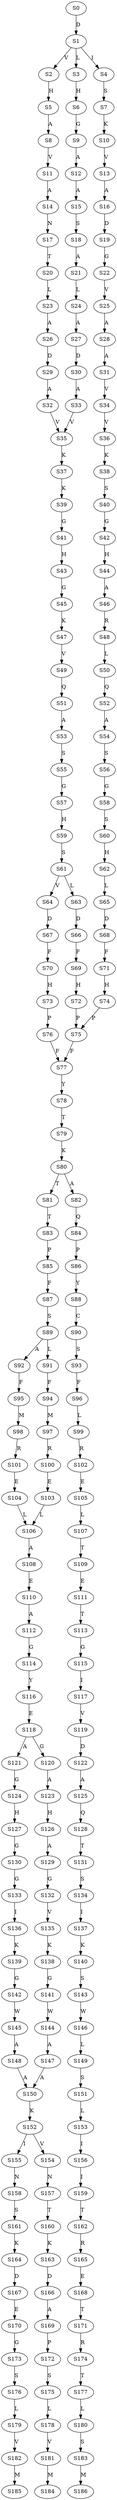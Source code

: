 strict digraph  {
	S0 -> S1 [ label = D ];
	S1 -> S2 [ label = V ];
	S1 -> S3 [ label = L ];
	S1 -> S4 [ label = I ];
	S2 -> S5 [ label = H ];
	S3 -> S6 [ label = H ];
	S4 -> S7 [ label = S ];
	S5 -> S8 [ label = A ];
	S6 -> S9 [ label = G ];
	S7 -> S10 [ label = K ];
	S8 -> S11 [ label = V ];
	S9 -> S12 [ label = A ];
	S10 -> S13 [ label = V ];
	S11 -> S14 [ label = A ];
	S12 -> S15 [ label = A ];
	S13 -> S16 [ label = A ];
	S14 -> S17 [ label = N ];
	S15 -> S18 [ label = S ];
	S16 -> S19 [ label = D ];
	S17 -> S20 [ label = T ];
	S18 -> S21 [ label = A ];
	S19 -> S22 [ label = G ];
	S20 -> S23 [ label = L ];
	S21 -> S24 [ label = L ];
	S22 -> S25 [ label = V ];
	S23 -> S26 [ label = A ];
	S24 -> S27 [ label = A ];
	S25 -> S28 [ label = A ];
	S26 -> S29 [ label = D ];
	S27 -> S30 [ label = D ];
	S28 -> S31 [ label = A ];
	S29 -> S32 [ label = A ];
	S30 -> S33 [ label = A ];
	S31 -> S34 [ label = V ];
	S32 -> S35 [ label = V ];
	S33 -> S35 [ label = V ];
	S34 -> S36 [ label = V ];
	S35 -> S37 [ label = K ];
	S36 -> S38 [ label = K ];
	S37 -> S39 [ label = K ];
	S38 -> S40 [ label = S ];
	S39 -> S41 [ label = G ];
	S40 -> S42 [ label = G ];
	S41 -> S43 [ label = H ];
	S42 -> S44 [ label = H ];
	S43 -> S45 [ label = G ];
	S44 -> S46 [ label = A ];
	S45 -> S47 [ label = K ];
	S46 -> S48 [ label = R ];
	S47 -> S49 [ label = V ];
	S48 -> S50 [ label = L ];
	S49 -> S51 [ label = Q ];
	S50 -> S52 [ label = Q ];
	S51 -> S53 [ label = A ];
	S52 -> S54 [ label = A ];
	S53 -> S55 [ label = S ];
	S54 -> S56 [ label = S ];
	S55 -> S57 [ label = G ];
	S56 -> S58 [ label = G ];
	S57 -> S59 [ label = H ];
	S58 -> S60 [ label = S ];
	S59 -> S61 [ label = S ];
	S60 -> S62 [ label = H ];
	S61 -> S63 [ label = L ];
	S61 -> S64 [ label = V ];
	S62 -> S65 [ label = L ];
	S63 -> S66 [ label = D ];
	S64 -> S67 [ label = D ];
	S65 -> S68 [ label = D ];
	S66 -> S69 [ label = F ];
	S67 -> S70 [ label = F ];
	S68 -> S71 [ label = F ];
	S69 -> S72 [ label = H ];
	S70 -> S73 [ label = H ];
	S71 -> S74 [ label = H ];
	S72 -> S75 [ label = P ];
	S73 -> S76 [ label = P ];
	S74 -> S75 [ label = P ];
	S75 -> S77 [ label = F ];
	S76 -> S77 [ label = F ];
	S77 -> S78 [ label = Y ];
	S78 -> S79 [ label = T ];
	S79 -> S80 [ label = K ];
	S80 -> S81 [ label = T ];
	S80 -> S82 [ label = A ];
	S81 -> S83 [ label = T ];
	S82 -> S84 [ label = Q ];
	S83 -> S85 [ label = P ];
	S84 -> S86 [ label = P ];
	S85 -> S87 [ label = F ];
	S86 -> S88 [ label = Y ];
	S87 -> S89 [ label = S ];
	S88 -> S90 [ label = C ];
	S89 -> S91 [ label = L ];
	S89 -> S92 [ label = A ];
	S90 -> S93 [ label = S ];
	S91 -> S94 [ label = F ];
	S92 -> S95 [ label = F ];
	S93 -> S96 [ label = F ];
	S94 -> S97 [ label = M ];
	S95 -> S98 [ label = M ];
	S96 -> S99 [ label = L ];
	S97 -> S100 [ label = R ];
	S98 -> S101 [ label = R ];
	S99 -> S102 [ label = R ];
	S100 -> S103 [ label = E ];
	S101 -> S104 [ label = E ];
	S102 -> S105 [ label = E ];
	S103 -> S106 [ label = L ];
	S104 -> S106 [ label = L ];
	S105 -> S107 [ label = L ];
	S106 -> S108 [ label = A ];
	S107 -> S109 [ label = T ];
	S108 -> S110 [ label = E ];
	S109 -> S111 [ label = E ];
	S110 -> S112 [ label = A ];
	S111 -> S113 [ label = T ];
	S112 -> S114 [ label = G ];
	S113 -> S115 [ label = G ];
	S114 -> S116 [ label = Y ];
	S115 -> S117 [ label = I ];
	S116 -> S118 [ label = E ];
	S117 -> S119 [ label = V ];
	S118 -> S120 [ label = G ];
	S118 -> S121 [ label = A ];
	S119 -> S122 [ label = D ];
	S120 -> S123 [ label = A ];
	S121 -> S124 [ label = G ];
	S122 -> S125 [ label = A ];
	S123 -> S126 [ label = H ];
	S124 -> S127 [ label = H ];
	S125 -> S128 [ label = Q ];
	S126 -> S129 [ label = A ];
	S127 -> S130 [ label = G ];
	S128 -> S131 [ label = T ];
	S129 -> S132 [ label = G ];
	S130 -> S133 [ label = G ];
	S131 -> S134 [ label = S ];
	S132 -> S135 [ label = V ];
	S133 -> S136 [ label = I ];
	S134 -> S137 [ label = I ];
	S135 -> S138 [ label = K ];
	S136 -> S139 [ label = K ];
	S137 -> S140 [ label = K ];
	S138 -> S141 [ label = G ];
	S139 -> S142 [ label = G ];
	S140 -> S143 [ label = S ];
	S141 -> S144 [ label = W ];
	S142 -> S145 [ label = W ];
	S143 -> S146 [ label = W ];
	S144 -> S147 [ label = A ];
	S145 -> S148 [ label = A ];
	S146 -> S149 [ label = L ];
	S147 -> S150 [ label = A ];
	S148 -> S150 [ label = A ];
	S149 -> S151 [ label = S ];
	S150 -> S152 [ label = K ];
	S151 -> S153 [ label = L ];
	S152 -> S154 [ label = V ];
	S152 -> S155 [ label = I ];
	S153 -> S156 [ label = I ];
	S154 -> S157 [ label = N ];
	S155 -> S158 [ label = N ];
	S156 -> S159 [ label = I ];
	S157 -> S160 [ label = T ];
	S158 -> S161 [ label = S ];
	S159 -> S162 [ label = T ];
	S160 -> S163 [ label = K ];
	S161 -> S164 [ label = K ];
	S162 -> S165 [ label = R ];
	S163 -> S166 [ label = D ];
	S164 -> S167 [ label = D ];
	S165 -> S168 [ label = E ];
	S166 -> S169 [ label = A ];
	S167 -> S170 [ label = E ];
	S168 -> S171 [ label = T ];
	S169 -> S172 [ label = P ];
	S170 -> S173 [ label = G ];
	S171 -> S174 [ label = R ];
	S172 -> S175 [ label = S ];
	S173 -> S176 [ label = S ];
	S174 -> S177 [ label = T ];
	S175 -> S178 [ label = L ];
	S176 -> S179 [ label = L ];
	S177 -> S180 [ label = L ];
	S178 -> S181 [ label = V ];
	S179 -> S182 [ label = V ];
	S180 -> S183 [ label = S ];
	S181 -> S184 [ label = M ];
	S182 -> S185 [ label = M ];
	S183 -> S186 [ label = M ];
}
